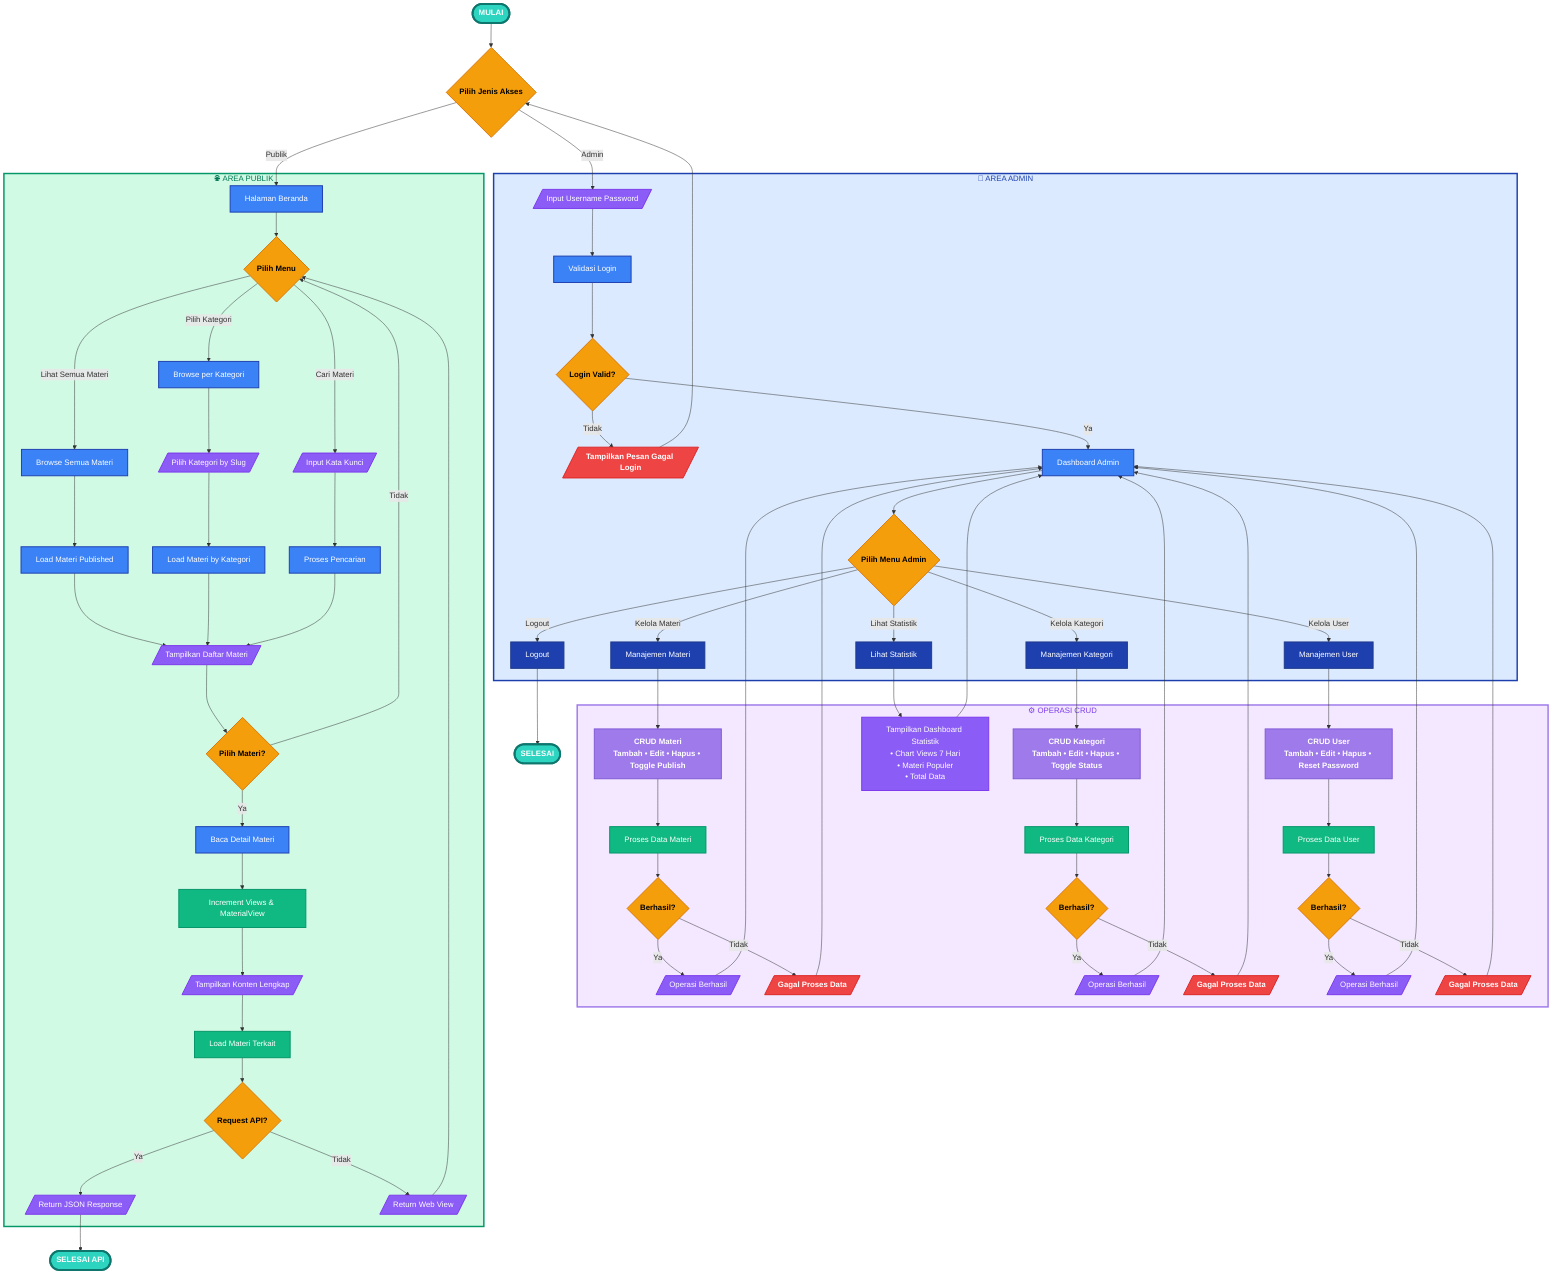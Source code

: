 flowchart TD
    %% === BAGIAN UTAMA ===
    START([MULAI]) --> PILIH_AKSES{Pilih Jenis Akses}
    
    %% === ALUR ADMIN ===
    subgraph ADMIN_AREA [" 🔐 AREA ADMIN "]
        direction TB
        INPUT_LOGIN[/Input Username Password/]
        VALIDASI[Validasi Login]
        CEK_LOGIN{Login Valid?}
        ERROR_LOGIN[/Tampilkan Pesan Gagal Login/]
        DASHBOARD_ADMIN[Dashboard Admin]
        MENU_ADMIN{Pilih Menu Admin}
        
        %% Menu Admin Options
        MATERI_ADMIN[Manajemen Materi]
        KATEGORI_ADMIN[Manajemen Kategori] 
        USER_ADMIN[Manajemen User]
        STATISTIK_ADMIN[Lihat Statistik]
        LOGOUT[Logout]
        
        %% Koneksi dalam admin area
        INPUT_LOGIN --> VALIDASI
        VALIDASI --> CEK_LOGIN
        CEK_LOGIN -->|Tidak| ERROR_LOGIN
        CEK_LOGIN -->|Ya| DASHBOARD_ADMIN
        DASHBOARD_ADMIN --> MENU_ADMIN
        
        MENU_ADMIN -->|Kelola Materi| MATERI_ADMIN
        MENU_ADMIN -->|Kelola Kategori| KATEGORI_ADMIN
        MENU_ADMIN -->|Kelola User| USER_ADMIN
        MENU_ADMIN -->|Lihat Statistik| STATISTIK_ADMIN
        MENU_ADMIN -->|Logout| LOGOUT
    end
    
    %% === CRUD OPERATIONS AREA ===
    subgraph CRUD_AREA [" ⚙️ OPERASI CRUD "]
        direction TB
        
        %% Materi CRUD
        CRUD_MATERI[CRUD Materi<br/>Tambah • Edit • Hapus • Toggle Publish]
        PROSES_MATERI[Proses Data Materi]
        RESULT_MATERI{Berhasil?}
        SUKSES_MATERI[/Operasi Berhasil/]
        ERROR_MATERI[/Gagal Proses Data/]
        
        %% Kategori CRUD  
        CRUD_KATEGORI[CRUD Kategori<br/>Tambah • Edit • Hapus • Toggle Status]
        PROSES_KATEGORI[Proses Data Kategori]
        RESULT_KATEGORI{Berhasil?}
        SUKSES_KATEGORI[/Operasi Berhasil/]
        ERROR_KATEGORI[/Gagal Proses Data/]
        
        %% User CRUD
        CRUD_USER[CRUD User<br/>Tambah • Edit • Hapus • Reset Password]
        PROSES_USER[Proses Data User]
        RESULT_USER{Berhasil?}
        SUKSES_USER[/Operasi Berhasil/]
        ERROR_USER[/Gagal Proses Data/]
        
        %% Statistik
        STAT_DASHBOARD[Tampilkan Dashboard Statistik<br/>• Chart Views 7 Hari<br/>• Materi Populer<br/>• Total Data]
        
        %% CRUD Flow Connections
        CRUD_MATERI --> PROSES_MATERI --> RESULT_MATERI
        RESULT_MATERI -->|Ya| SUKSES_MATERI
        RESULT_MATERI -->|Tidak| ERROR_MATERI
        
        CRUD_KATEGORI --> PROSES_KATEGORI --> RESULT_KATEGORI
        RESULT_KATEGORI -->|Ya| SUKSES_KATEGORI
        RESULT_KATEGORI -->|Tidak| ERROR_KATEGORI
        
        CRUD_USER --> PROSES_USER --> RESULT_USER
        RESULT_USER -->|Ya| SUKSES_USER
        RESULT_USER -->|Tidak| ERROR_USER
    end
    
    %% === ALUR PUBLIK ===
    subgraph PUBLIC_AREA [" 🌐 AREA PUBLIK "]
        direction TB
        HALAMAN_PUBLIK[Halaman Beranda]
        MENU_PUBLIK{Pilih Menu}
        
        %% Browse Options
        BROWSE_SEMUA[Browse Semua Materi]
        BROWSE_KATEGORI[Browse per Kategori]
        CARI_MATERI[/Input Kata Kunci/]
        
        %% Data Loading
        LOAD_MATERI[Load Materi Published]
        PILIH_KATEGORI[/Pilih Kategori by Slug/]
        LOAD_BY_KATEGORI[Load Materi by Kategori]
        PROSES_CARI[Proses Pencarian]
        
        %% Display and Interaction
        TAMPIL_LIST[/Tampilkan Daftar Materi/]
        PILIH_MATERI{Pilih Materi?}
        BACA_MATERI[Baca Detail Materi]
        
        %% View Tracking
        CATAT_VIEW[Increment Views & MaterialView]
        TAMPIL_KONTEN[/Tampilkan Konten Lengkap/]
        LOAD_RELATED[Load Materi Terkait]
        
        %% Response Handling
        CEK_API{Request API?}
        RESPONSE_JSON[/Return JSON Response/]
        RESPONSE_WEB[/Return Web View/]
        
        %% Public Area Connections
        HALAMAN_PUBLIK --> MENU_PUBLIK
        MENU_PUBLIK -->|Lihat Semua Materi| BROWSE_SEMUA
        MENU_PUBLIK -->|Pilih Kategori| BROWSE_KATEGORI
        MENU_PUBLIK -->|Cari Materi| CARI_MATERI
        
        BROWSE_SEMUA --> LOAD_MATERI
        BROWSE_KATEGORI --> PILIH_KATEGORI --> LOAD_BY_KATEGORI
        CARI_MATERI --> PROSES_CARI
        
        LOAD_MATERI --> TAMPIL_LIST
        LOAD_BY_KATEGORI --> TAMPIL_LIST
        PROSES_CARI --> TAMPIL_LIST
        
        TAMPIL_LIST --> PILIH_MATERI
        PILIH_MATERI -->|Ya| BACA_MATERI
        PILIH_MATERI -->|Tidak| MENU_PUBLIK
        
        BACA_MATERI --> CATAT_VIEW --> TAMPIL_KONTEN --> LOAD_RELATED
        LOAD_RELATED --> CEK_API
        CEK_API -->|Ya| RESPONSE_JSON
        CEK_API -->|Tidak| RESPONSE_WEB
        
        RESPONSE_WEB --> MENU_PUBLIK
    end
    
    %% === ENDINGS ===
    END([SELESAI])
    END_API([SELESAI API])
    
    %% === MAIN CONNECTIONS ===
    PILIH_AKSES -->|Admin| INPUT_LOGIN
    PILIH_AKSES -->|Publik| HALAMAN_PUBLIK
    ERROR_LOGIN --> PILIH_AKSES
    
    %% Admin to CRUD connections
    MATERI_ADMIN --> CRUD_MATERI
    KATEGORI_ADMIN --> CRUD_KATEGORI
    USER_ADMIN --> CRUD_USER
    STATISTIK_ADMIN --> STAT_DASHBOARD
    
    %% Back to Dashboard connections
    SUKSES_MATERI --> DASHBOARD_ADMIN
    ERROR_MATERI --> DASHBOARD_ADMIN
    SUKSES_KATEGORI --> DASHBOARD_ADMIN
    ERROR_KATEGORI --> DASHBOARD_ADMIN
    SUKSES_USER --> DASHBOARD_ADMIN
    ERROR_USER --> DASHBOARD_ADMIN
    STAT_DASHBOARD --> DASHBOARD_ADMIN
    
    %% Final endpoints
    LOGOUT --> END
    RESPONSE_JSON --> END_API
    
    %% === STYLING ===
    classDef startEnd fill:#2dd4bf,stroke:#0f766e,stroke-width:4px,color:#fff,font-weight:bold
    classDef process fill:#3b82f6,stroke:#1e40af,stroke-width:2px,color:#fff
    classDef decision fill:#f59e0b,stroke:#d97706,stroke-width:2px,color:#000,font-weight:bold
    classDef inputOutput fill:#8b5cf6,stroke:#7c3aed,stroke-width:2px,color:#fff
    classDef error fill:#ef4444,stroke:#dc2626,stroke-width:2px,color:#fff,font-weight:bold
    classDef dataProcess fill:#10b981,stroke:#059669,stroke-width:2px,color:#fff
    classDef crud fill:#9f7aea,stroke:#805ad5,stroke-width:2px,color:#fff,font-weight:bold
    classDef admin fill:#1e40af,stroke:#1e3a8a,stroke-width:2px,color:#fff
    classDef public fill:#059669,stroke:#047857,stroke-width:2px,color:#fff
    
    %% Apply styles to nodes
    class START,END,END_API startEnd
    class VALIDASI,DASHBOARD_ADMIN,HALAMAN_PUBLIK,BROWSE_SEMUA,BROWSE_KATEGORI,LOAD_MATERI,LOAD_BY_KATEGORI,PROSES_CARI,BACA_MATERI process
    class PILIH_AKSES,CEK_LOGIN,MENU_ADMIN,RESULT_MATERI,RESULT_KATEGORI,RESULT_USER,MENU_PUBLIK,PILIH_MATERI,CEK_API decision
    class INPUT_LOGIN,SUKSES_MATERI,SUKSES_KATEGORI,SUKSES_USER,STAT_DASHBOARD,CARI_MATERI,PILIH_KATEGORI,TAMPIL_LIST,TAMPIL_KONTEN,RESPONSE_JSON,RESPONSE_WEB inputOutput
    class ERROR_LOGIN,ERROR_MATERI,ERROR_KATEGORI,ERROR_USER error
    class PROSES_MATERI,PROSES_KATEGORI,PROSES_USER,CATAT_VIEW,LOAD_RELATED dataProcess
    class CRUD_MATERI,CRUD_KATEGORI,CRUD_USER crud
    class MATERI_ADMIN,KATEGORI_ADMIN,USER_ADMIN,STATISTIK_ADMIN,LOGOUT admin
    
    %% Subgraph styling
    style ADMIN_AREA fill:#dbeafe,stroke:#1e40af,stroke-width:3px,color:#1e40af
    style CRUD_AREA fill:#f3e8ff,stroke:#9f7aea,stroke-width:3px,color:#7c3aed
    style PUBLIC_AREA fill:#d1fae5,stroke:#059669,stroke-width:3px,color:#047857